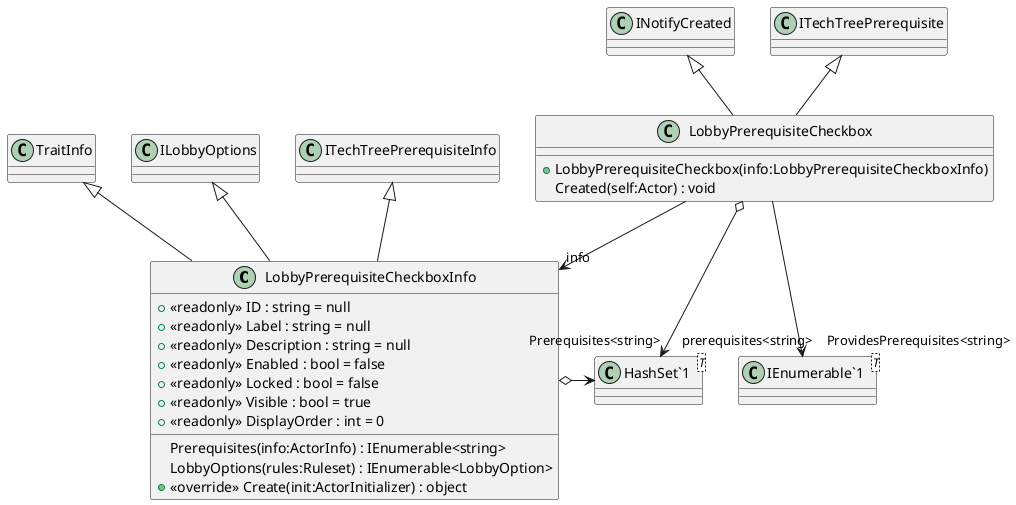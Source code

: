 @startuml
class LobbyPrerequisiteCheckboxInfo {
    + <<readonly>> ID : string = null
    + <<readonly>> Label : string = null
    + <<readonly>> Description : string = null
    + <<readonly>> Enabled : bool = false
    + <<readonly>> Locked : bool = false
    + <<readonly>> Visible : bool = true
    + <<readonly>> DisplayOrder : int = 0
    Prerequisites(info:ActorInfo) : IEnumerable<string>
    LobbyOptions(rules:Ruleset) : IEnumerable<LobbyOption>
    + <<override>> Create(init:ActorInitializer) : object
}
class LobbyPrerequisiteCheckbox {
    + LobbyPrerequisiteCheckbox(info:LobbyPrerequisiteCheckboxInfo)
    Created(self:Actor) : void
}
class "HashSet`1"<T> {
}
class "IEnumerable`1"<T> {
}
TraitInfo <|-- LobbyPrerequisiteCheckboxInfo
ILobbyOptions <|-- LobbyPrerequisiteCheckboxInfo
ITechTreePrerequisiteInfo <|-- LobbyPrerequisiteCheckboxInfo
LobbyPrerequisiteCheckboxInfo o-> "Prerequisites<string>" "HashSet`1"
INotifyCreated <|-- LobbyPrerequisiteCheckbox
ITechTreePrerequisite <|-- LobbyPrerequisiteCheckbox
LobbyPrerequisiteCheckbox --> "info" LobbyPrerequisiteCheckboxInfo
LobbyPrerequisiteCheckbox o-> "prerequisites<string>" "HashSet`1"
LobbyPrerequisiteCheckbox --> "ProvidesPrerequisites<string>" "IEnumerable`1"
@enduml

